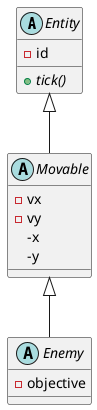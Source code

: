 @startuml

Entity <|-- Movable
/' Entity <|-- Weapon '/
/' abstract Movable <|-- Player '/
Movable <|-- Enemy
/' Game "1" *-- "*" Entity '/
/' Player o-- Weapon : aggregation '/
/' hide members '/
abstract class Entity {
    {abstract} +tick()
    -id
}
abstract class Movable {
    -vx
    -vy
    -x
    -y
}
abstract class Enemy {
    -objective
}
@enduml
